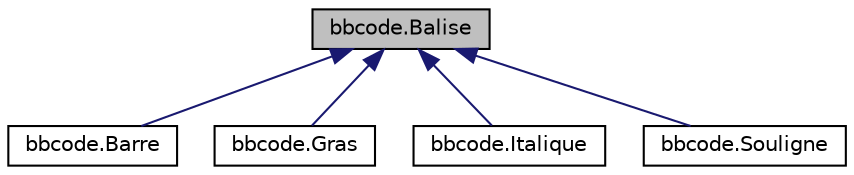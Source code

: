 digraph "bbcode.Balise"
{
 // LATEX_PDF_SIZE
  edge [fontname="Helvetica",fontsize="10",labelfontname="Helvetica",labelfontsize="10"];
  node [fontname="Helvetica",fontsize="10",shape=record];
  Node1 [label="bbcode.Balise",height=0.2,width=0.4,color="black", fillcolor="grey75", style="filled", fontcolor="black",tooltip=" "];
  Node1 -> Node2 [dir="back",color="midnightblue",fontsize="10",style="solid",fontname="Helvetica"];
  Node2 [label="bbcode.Barre",height=0.2,width=0.4,color="black", fillcolor="white", style="filled",URL="$classbbcode_1_1_barre.html",tooltip=" "];
  Node1 -> Node3 [dir="back",color="midnightblue",fontsize="10",style="solid",fontname="Helvetica"];
  Node3 [label="bbcode.Gras",height=0.2,width=0.4,color="black", fillcolor="white", style="filled",URL="$classbbcode_1_1_gras.html",tooltip=" "];
  Node1 -> Node4 [dir="back",color="midnightblue",fontsize="10",style="solid",fontname="Helvetica"];
  Node4 [label="bbcode.Italique",height=0.2,width=0.4,color="black", fillcolor="white", style="filled",URL="$classbbcode_1_1_italique.html",tooltip=" "];
  Node1 -> Node5 [dir="back",color="midnightblue",fontsize="10",style="solid",fontname="Helvetica"];
  Node5 [label="bbcode.Souligne",height=0.2,width=0.4,color="black", fillcolor="white", style="filled",URL="$classbbcode_1_1_souligne.html",tooltip=" "];
}
